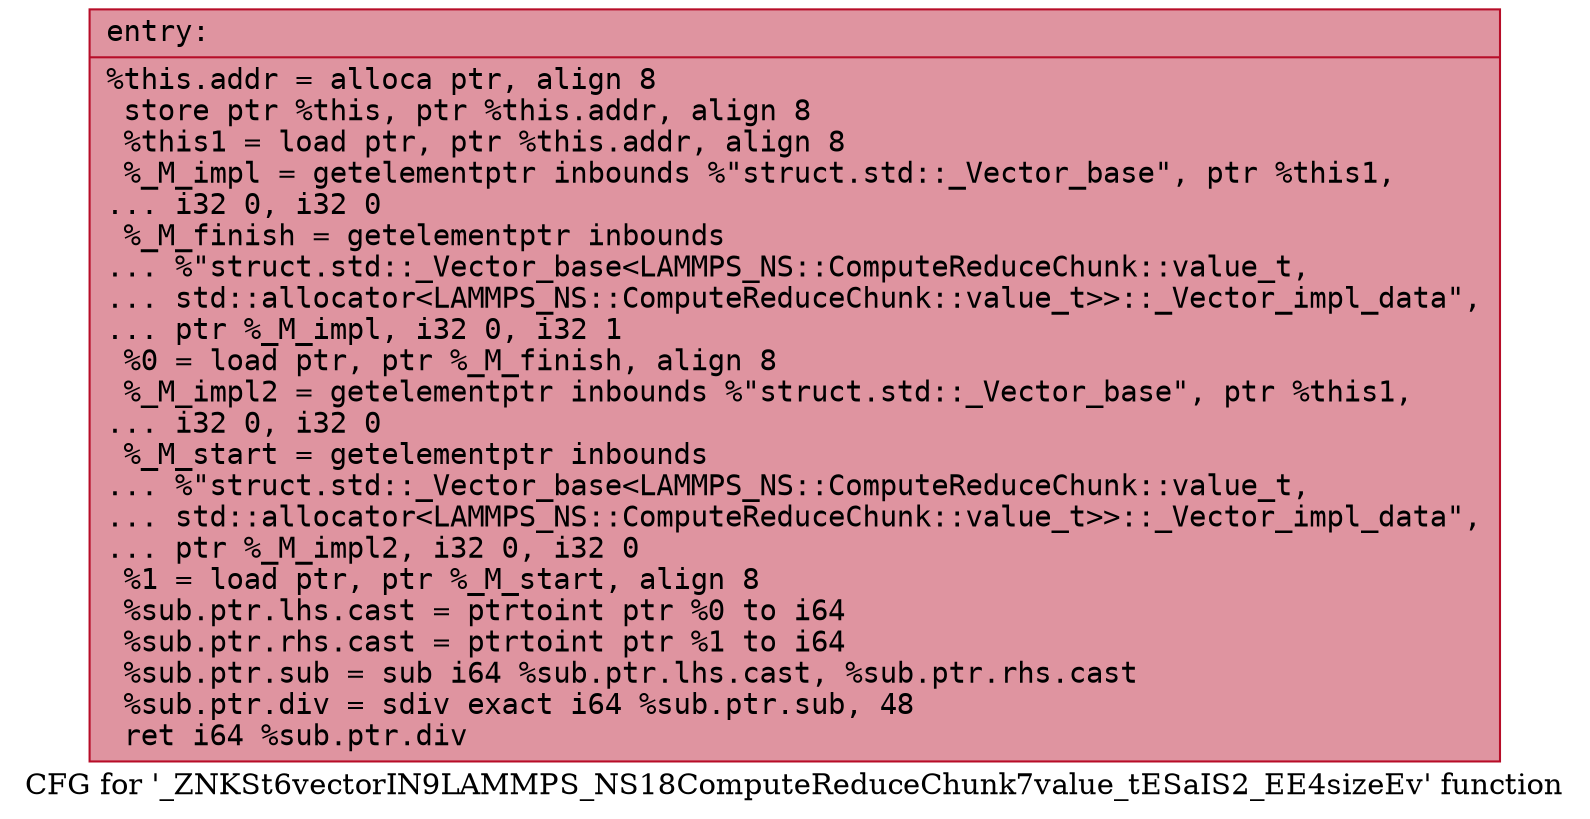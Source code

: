 digraph "CFG for '_ZNKSt6vectorIN9LAMMPS_NS18ComputeReduceChunk7value_tESaIS2_EE4sizeEv' function" {
	label="CFG for '_ZNKSt6vectorIN9LAMMPS_NS18ComputeReduceChunk7value_tESaIS2_EE4sizeEv' function";

	Node0x562fdb1ca380 [shape=record,color="#b70d28ff", style=filled, fillcolor="#b70d2870" fontname="Courier",label="{entry:\l|  %this.addr = alloca ptr, align 8\l  store ptr %this, ptr %this.addr, align 8\l  %this1 = load ptr, ptr %this.addr, align 8\l  %_M_impl = getelementptr inbounds %\"struct.std::_Vector_base\", ptr %this1,\l... i32 0, i32 0\l  %_M_finish = getelementptr inbounds\l... %\"struct.std::_Vector_base\<LAMMPS_NS::ComputeReduceChunk::value_t,\l... std::allocator\<LAMMPS_NS::ComputeReduceChunk::value_t\>\>::_Vector_impl_data\",\l... ptr %_M_impl, i32 0, i32 1\l  %0 = load ptr, ptr %_M_finish, align 8\l  %_M_impl2 = getelementptr inbounds %\"struct.std::_Vector_base\", ptr %this1,\l... i32 0, i32 0\l  %_M_start = getelementptr inbounds\l... %\"struct.std::_Vector_base\<LAMMPS_NS::ComputeReduceChunk::value_t,\l... std::allocator\<LAMMPS_NS::ComputeReduceChunk::value_t\>\>::_Vector_impl_data\",\l... ptr %_M_impl2, i32 0, i32 0\l  %1 = load ptr, ptr %_M_start, align 8\l  %sub.ptr.lhs.cast = ptrtoint ptr %0 to i64\l  %sub.ptr.rhs.cast = ptrtoint ptr %1 to i64\l  %sub.ptr.sub = sub i64 %sub.ptr.lhs.cast, %sub.ptr.rhs.cast\l  %sub.ptr.div = sdiv exact i64 %sub.ptr.sub, 48\l  ret i64 %sub.ptr.div\l}"];
}
